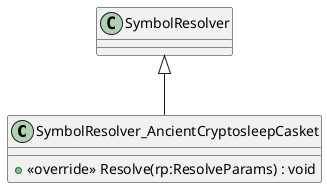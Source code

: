 @startuml
class SymbolResolver_AncientCryptosleepCasket {
    + <<override>> Resolve(rp:ResolveParams) : void
}
SymbolResolver <|-- SymbolResolver_AncientCryptosleepCasket
@enduml
